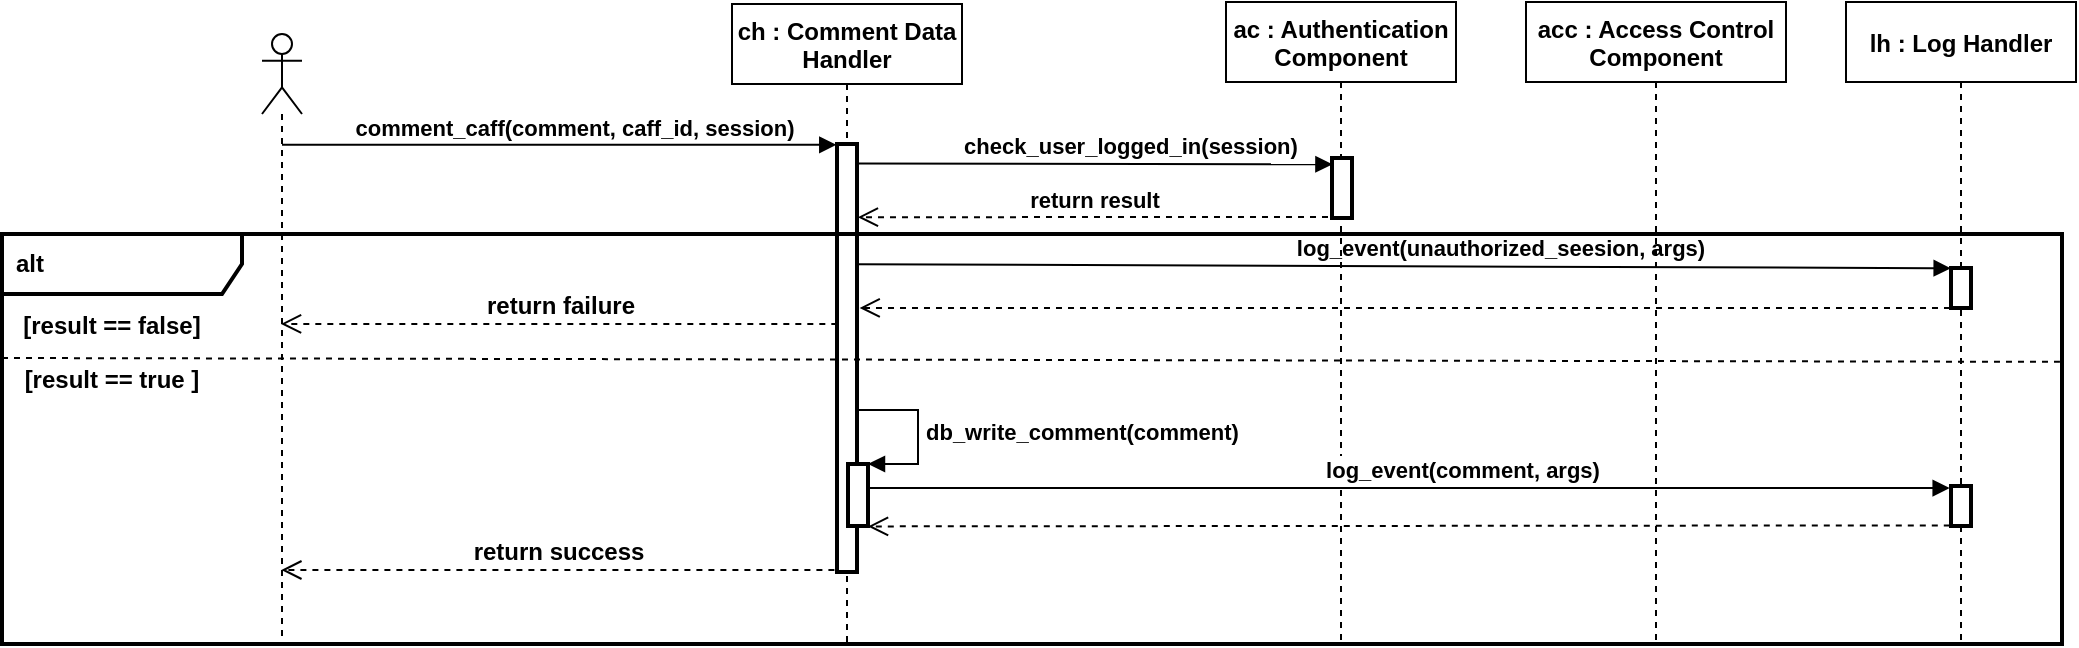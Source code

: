 <mxfile version="15.5.4" type="device"><diagram id="kgpKYQtTHZ0yAKxKKP6v" name="Page-1"><mxGraphModel dx="2035" dy="650" grid="1" gridSize="10" guides="1" tooltips="1" connect="1" arrows="1" fold="1" page="1" pageScale="1" pageWidth="850" pageHeight="1100" math="0" shadow="0"><root><mxCell id="0"/><mxCell id="1" parent="0"/><mxCell id="B0dvnY_isLKyHLbrr1CJ-33" value="&lt;font style=&quot;font-size: 11px&quot;&gt;&lt;b&gt;log_event(unauthorized_seesion, args)&lt;br&gt;&lt;/b&gt;&lt;/font&gt;" style="html=1;verticalAlign=bottom;endArrow=block;rounded=0;fontSize=12;endSize=6;strokeWidth=1;entryX=-0.017;entryY=0.006;entryDx=0;entryDy=0;entryPerimeter=0;exitX=0.944;exitY=0.281;exitDx=0;exitDy=0;exitPerimeter=0;" edge="1" parent="1" source="B0dvnY_isLKyHLbrr1CJ-5" target="B0dvnY_isLKyHLbrr1CJ-25"><mxGeometry x="0.179" width="80" relative="1" as="geometry"><mxPoint x="330" y="212" as="sourcePoint"/><mxPoint x="830" y="214" as="targetPoint"/><mxPoint as="offset"/></mxGeometry></mxCell><mxCell id="B0dvnY_isLKyHLbrr1CJ-4" value="ch : Comment Data&#xA; Handler" style="shape=umlLifeline;perimeter=lifelinePerimeter;container=1;collapsible=0;recursiveResize=0;rounded=0;shadow=0;strokeWidth=1;fontStyle=1" vertex="1" parent="1"><mxGeometry x="255" y="80" width="115" height="320" as="geometry"/></mxCell><mxCell id="B0dvnY_isLKyHLbrr1CJ-5" value="" style="points=[];perimeter=orthogonalPerimeter;rounded=0;shadow=0;strokeWidth=2;" vertex="1" parent="B0dvnY_isLKyHLbrr1CJ-4"><mxGeometry x="52.5" y="70" width="10" height="214" as="geometry"/></mxCell><mxCell id="B0dvnY_isLKyHLbrr1CJ-6" value="" style="html=1;points=[];perimeter=orthogonalPerimeter;fontSize=11;strokeWidth=2;" vertex="1" parent="B0dvnY_isLKyHLbrr1CJ-4"><mxGeometry x="58" y="230" width="10" height="31" as="geometry"/></mxCell><mxCell id="B0dvnY_isLKyHLbrr1CJ-7" value="&lt;b&gt;db_write_comment(comment)&lt;/b&gt;" style="edgeStyle=orthogonalEdgeStyle;html=1;align=left;spacingLeft=2;endArrow=block;rounded=0;entryX=1;entryY=0;fontSize=11;" edge="1" parent="B0dvnY_isLKyHLbrr1CJ-4" target="B0dvnY_isLKyHLbrr1CJ-6"><mxGeometry relative="1" as="geometry"><mxPoint x="63" y="203" as="sourcePoint"/><Array as="points"><mxPoint x="93" y="203"/><mxPoint x="93" y="230"/></Array></mxGeometry></mxCell><mxCell id="B0dvnY_isLKyHLbrr1CJ-8" value="" style="shape=umlLifeline;participant=umlActor;perimeter=lifelinePerimeter;whiteSpace=wrap;html=1;container=1;collapsible=0;recursiveResize=0;verticalAlign=top;spacingTop=36;outlineConnect=0;" vertex="1" parent="1"><mxGeometry x="20" y="95" width="20" height="305" as="geometry"/></mxCell><mxCell id="B0dvnY_isLKyHLbrr1CJ-9" value="" style="html=1;verticalAlign=bottom;endArrow=block;rounded=0;entryX=-0.036;entryY=0.002;entryDx=0;entryDy=0;entryPerimeter=0;" edge="1" parent="1" source="B0dvnY_isLKyHLbrr1CJ-8" target="B0dvnY_isLKyHLbrr1CJ-5"><mxGeometry width="80" relative="1" as="geometry"><mxPoint x="140" y="149" as="sourcePoint"/><mxPoint x="290" y="150" as="targetPoint"/></mxGeometry></mxCell><mxCell id="B0dvnY_isLKyHLbrr1CJ-10" value="&lt;b&gt;comment_caff(comment, caff_id, session)&lt;/b&gt;" style="edgeLabel;html=1;align=center;verticalAlign=middle;resizable=0;points=[];" vertex="1" connectable="0" parent="B0dvnY_isLKyHLbrr1CJ-9"><mxGeometry x="-0.099" y="1" relative="1" as="geometry"><mxPoint x="21" y="-8" as="offset"/></mxGeometry></mxCell><mxCell id="B0dvnY_isLKyHLbrr1CJ-11" value="ac : Authentication&#xA; Component" style="shape=umlLifeline;perimeter=lifelinePerimeter;container=1;collapsible=0;recursiveResize=0;rounded=0;shadow=0;strokeWidth=1;fontStyle=1" vertex="1" parent="1"><mxGeometry x="502" y="79" width="115" height="321" as="geometry"/></mxCell><mxCell id="B0dvnY_isLKyHLbrr1CJ-12" value="" style="points=[];perimeter=orthogonalPerimeter;rounded=0;shadow=0;strokeWidth=2;" vertex="1" parent="B0dvnY_isLKyHLbrr1CJ-11"><mxGeometry x="53" y="78" width="10" height="30" as="geometry"/></mxCell><mxCell id="B0dvnY_isLKyHLbrr1CJ-13" value="&lt;b&gt;check_user_logged_in(session)&lt;/b&gt;" style="html=1;verticalAlign=bottom;endArrow=block;rounded=0;entryX=0.021;entryY=0.038;entryDx=0;entryDy=0;entryPerimeter=0;exitX=0.941;exitY=0.036;exitDx=0;exitDy=0;exitPerimeter=0;" edge="1" parent="1"><mxGeometry x="0.155" width="80" relative="1" as="geometry"><mxPoint x="316.91" y="159.704" as="sourcePoint"/><mxPoint x="555.21" y="160.14" as="targetPoint"/><mxPoint as="offset"/></mxGeometry></mxCell><mxCell id="B0dvnY_isLKyHLbrr1CJ-14" value="&lt;b&gt;return result&lt;br&gt;&lt;/b&gt;" style="html=1;verticalAlign=bottom;endArrow=open;dashed=1;endSize=8;rounded=0;exitX=-0.143;exitY=0.795;exitDx=0;exitDy=0;exitPerimeter=0;entryX=1.043;entryY=0.171;entryDx=0;entryDy=0;entryPerimeter=0;" edge="1" parent="1" target="B0dvnY_isLKyHLbrr1CJ-5"><mxGeometry relative="1" as="geometry"><mxPoint x="553" y="186.5" as="sourcePoint"/><mxPoint x="330" y="187" as="targetPoint"/></mxGeometry></mxCell><mxCell id="B0dvnY_isLKyHLbrr1CJ-15" value="" style="endArrow=none;dashed=1;html=1;strokeWidth=1;rounded=0;endSize=6;exitX=0;exitY=1;exitDx=0;exitDy=0;entryX=0.999;entryY=0.213;entryDx=0;entryDy=0;entryPerimeter=0;" edge="1" parent="1"><mxGeometry width="50" height="50" relative="1" as="geometry"><mxPoint x="-110" y="257.0" as="sourcePoint"/><mxPoint x="918.97" y="258.918" as="targetPoint"/></mxGeometry></mxCell><mxCell id="B0dvnY_isLKyHLbrr1CJ-16" value="&lt;b&gt;[result == true ]&lt;br&gt;&lt;/b&gt;" style="text;html=1;strokeColor=none;fillColor=none;align=center;verticalAlign=middle;whiteSpace=wrap;rounded=0;" vertex="1" parent="1"><mxGeometry x="-110" y="253" width="110" height="30" as="geometry"/></mxCell><mxCell id="B0dvnY_isLKyHLbrr1CJ-17" value="&lt;b&gt;[result == false]&lt;/b&gt;" style="text;html=1;strokeColor=none;fillColor=none;align=center;verticalAlign=middle;whiteSpace=wrap;rounded=0;" vertex="1" parent="1"><mxGeometry x="-110" y="226" width="110" height="30" as="geometry"/></mxCell><mxCell id="B0dvnY_isLKyHLbrr1CJ-18" value="&lt;b&gt;return failure&lt;br&gt;&lt;/b&gt;" style="html=1;verticalAlign=bottom;endArrow=open;dashed=1;endSize=8;rounded=0;fontSize=12;strokeWidth=1;exitX=0.016;exitY=0.476;exitDx=0;exitDy=0;exitPerimeter=0;" edge="1" parent="1"><mxGeometry relative="1" as="geometry"><mxPoint x="307.66" y="239.96" as="sourcePoint"/><mxPoint x="29.5" y="239.96" as="targetPoint"/></mxGeometry></mxCell><mxCell id="B0dvnY_isLKyHLbrr1CJ-22" value="&lt;b&gt;return success&lt;br&gt;&lt;/b&gt;" style="html=1;verticalAlign=bottom;endArrow=open;dashed=1;endSize=8;rounded=0;fontSize=12;strokeWidth=1;exitX=-0.13;exitY=1;exitDx=0;exitDy=0;exitPerimeter=0;" edge="1" parent="1"><mxGeometry relative="1" as="geometry"><mxPoint x="306.2" y="363" as="sourcePoint"/><mxPoint x="29.667" y="363" as="targetPoint"/></mxGeometry></mxCell><mxCell id="B0dvnY_isLKyHLbrr1CJ-24" value="lh : Log Handler" style="shape=umlLifeline;perimeter=lifelinePerimeter;container=1;collapsible=0;recursiveResize=0;rounded=0;shadow=0;strokeWidth=1;fontStyle=1" vertex="1" parent="1"><mxGeometry x="812" y="79" width="115" height="321" as="geometry"/></mxCell><mxCell id="B0dvnY_isLKyHLbrr1CJ-25" value="" style="points=[];perimeter=orthogonalPerimeter;rounded=0;shadow=0;strokeWidth=2;" vertex="1" parent="B0dvnY_isLKyHLbrr1CJ-24"><mxGeometry x="52.5" y="133" width="10" height="20" as="geometry"/></mxCell><mxCell id="B0dvnY_isLKyHLbrr1CJ-35" value="" style="points=[];perimeter=orthogonalPerimeter;rounded=0;shadow=0;strokeWidth=2;" vertex="1" parent="B0dvnY_isLKyHLbrr1CJ-24"><mxGeometry x="52.5" y="242" width="10" height="20" as="geometry"/></mxCell><mxCell id="B0dvnY_isLKyHLbrr1CJ-26" value="&lt;font style=&quot;font-size: 11px&quot;&gt;&lt;b&gt;log_event(comment, args)&lt;br&gt;&lt;/b&gt;&lt;/font&gt;" style="html=1;verticalAlign=bottom;endArrow=block;rounded=0;fontSize=12;endSize=6;strokeWidth=1;entryX=-0.067;entryY=0.896;entryDx=0;entryDy=0;entryPerimeter=0;" edge="1" parent="1"><mxGeometry x="0.098" width="80" relative="1" as="geometry"><mxPoint x="323" y="321.94" as="sourcePoint"/><mxPoint x="863.83" y="322.04" as="targetPoint"/><mxPoint as="offset"/></mxGeometry></mxCell><mxCell id="B0dvnY_isLKyHLbrr1CJ-27" value="" style="html=1;verticalAlign=bottom;endArrow=open;dashed=1;endSize=8;rounded=0;fontSize=12;strokeWidth=1;exitX=-0.06;exitY=1.003;exitDx=0;exitDy=0;exitPerimeter=0;" edge="1" parent="1"><mxGeometry relative="1" as="geometry"><mxPoint x="863.9" y="340.69" as="sourcePoint"/><mxPoint x="323" y="341.2" as="targetPoint"/></mxGeometry></mxCell><mxCell id="B0dvnY_isLKyHLbrr1CJ-28" value="acc : Access Control&#xA;Component" style="shape=umlLifeline;perimeter=lifelinePerimeter;container=1;collapsible=0;recursiveResize=0;rounded=0;shadow=0;strokeWidth=1;fontStyle=1" vertex="1" parent="1"><mxGeometry x="652" y="79" width="130" height="321" as="geometry"/></mxCell><mxCell id="B0dvnY_isLKyHLbrr1CJ-34" value="" style="html=1;verticalAlign=bottom;endArrow=open;dashed=1;endSize=8;rounded=0;fontSize=12;strokeWidth=1;exitX=-0.05;exitY=0.075;exitDx=0;exitDy=0;exitPerimeter=0;startSize=7;entryX=1.132;entryY=0.383;entryDx=0;entryDy=0;entryPerimeter=0;" edge="1" parent="1" target="B0dvnY_isLKyHLbrr1CJ-5"><mxGeometry relative="1" as="geometry"><mxPoint x="864" y="232" as="sourcePoint"/><mxPoint x="340" y="232" as="targetPoint"/></mxGeometry></mxCell><mxCell id="B0dvnY_isLKyHLbrr1CJ-1" value="&lt;font style=&quot;font-size: 12px&quot;&gt;&lt;b&gt;alt&lt;/b&gt;&lt;/font&gt;" style="shape=umlFrame;whiteSpace=wrap;html=1;width=120;height=30;boundedLbl=1;verticalAlign=middle;align=left;spacingLeft=5;strokeWidth=2;" vertex="1" parent="1"><mxGeometry x="-110" y="195" width="1030" height="205" as="geometry"/></mxCell></root></mxGraphModel></diagram></mxfile>